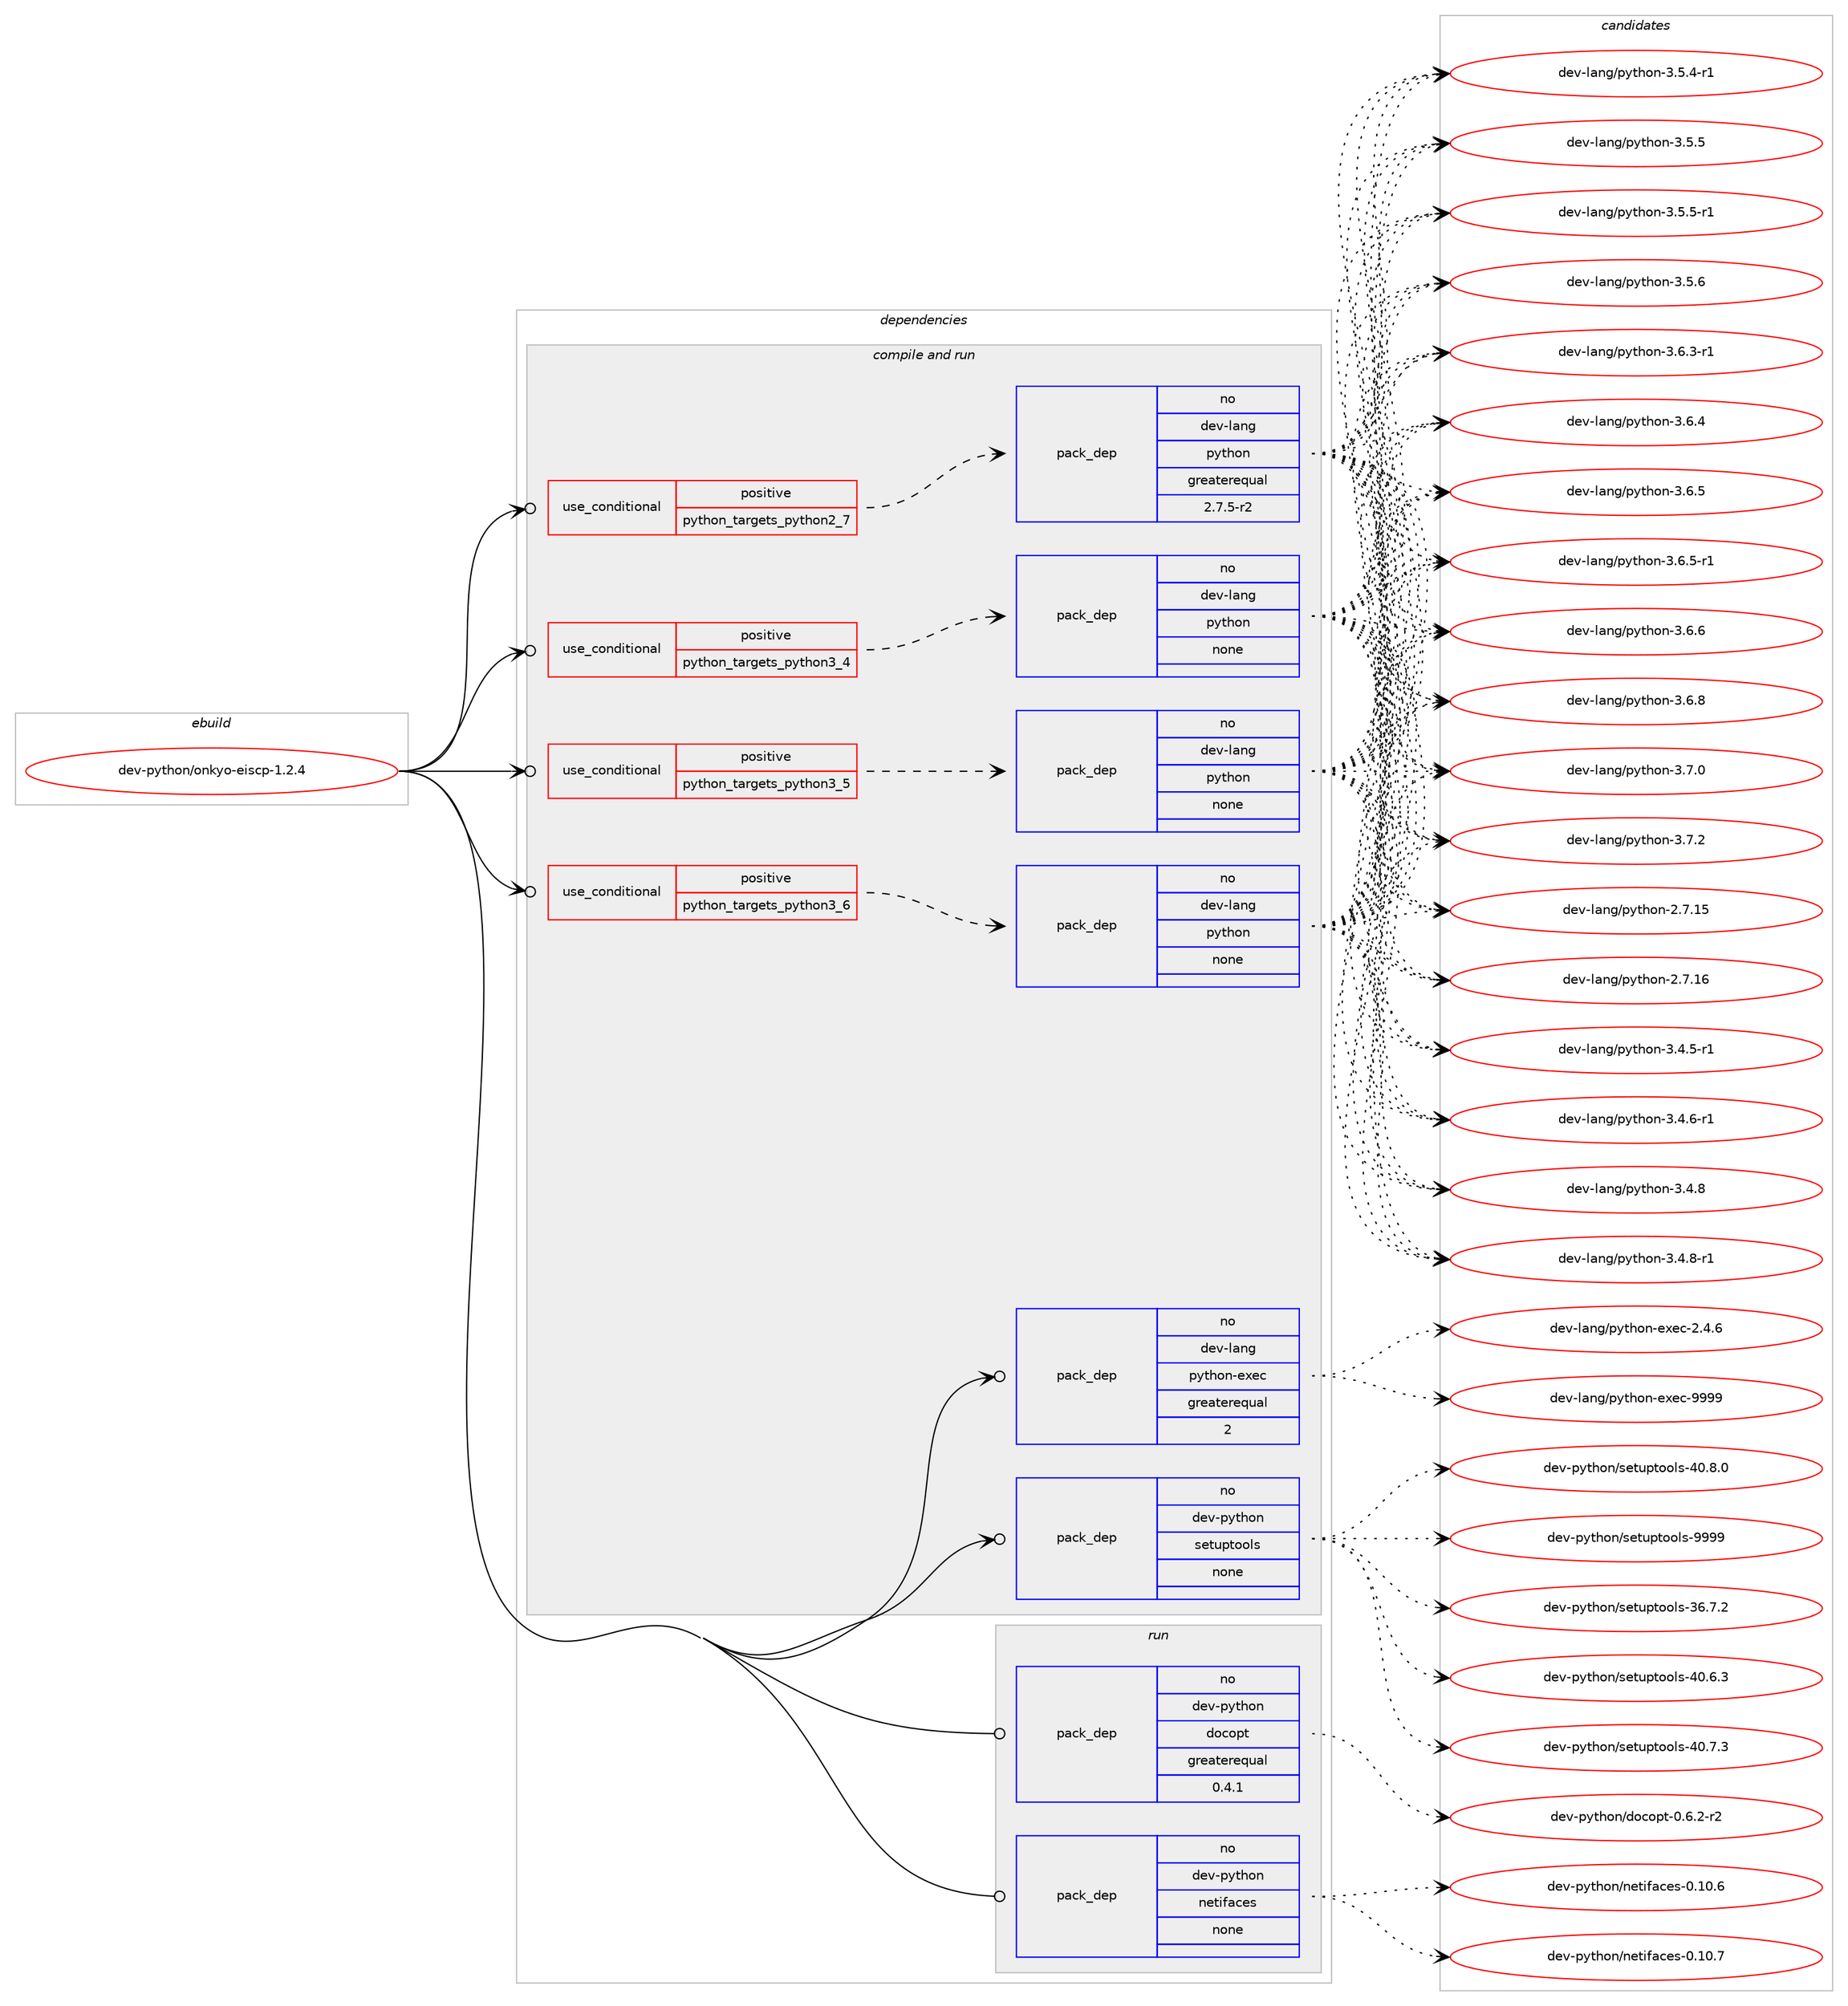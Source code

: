 digraph prolog {

# *************
# Graph options
# *************

newrank=true;
concentrate=true;
compound=true;
graph [rankdir=LR,fontname=Helvetica,fontsize=10,ranksep=1.5];#, ranksep=2.5, nodesep=0.2];
edge  [arrowhead=vee];
node  [fontname=Helvetica,fontsize=10];

# **********
# The ebuild
# **********

subgraph cluster_leftcol {
color=gray;
rank=same;
label=<<i>ebuild</i>>;
id [label="dev-python/onkyo-eiscp-1.2.4", color=red, width=4, href="../dev-python/onkyo-eiscp-1.2.4.svg"];
}

# ****************
# The dependencies
# ****************

subgraph cluster_midcol {
color=gray;
label=<<i>dependencies</i>>;
subgraph cluster_compile {
fillcolor="#eeeeee";
style=filled;
label=<<i>compile</i>>;
}
subgraph cluster_compileandrun {
fillcolor="#eeeeee";
style=filled;
label=<<i>compile and run</i>>;
subgraph cond378537 {
dependency1421942 [label=<<TABLE BORDER="0" CELLBORDER="1" CELLSPACING="0" CELLPADDING="4"><TR><TD ROWSPAN="3" CELLPADDING="10">use_conditional</TD></TR><TR><TD>positive</TD></TR><TR><TD>python_targets_python2_7</TD></TR></TABLE>>, shape=none, color=red];
subgraph pack1020128 {
dependency1421943 [label=<<TABLE BORDER="0" CELLBORDER="1" CELLSPACING="0" CELLPADDING="4" WIDTH="220"><TR><TD ROWSPAN="6" CELLPADDING="30">pack_dep</TD></TR><TR><TD WIDTH="110">no</TD></TR><TR><TD>dev-lang</TD></TR><TR><TD>python</TD></TR><TR><TD>greaterequal</TD></TR><TR><TD>2.7.5-r2</TD></TR></TABLE>>, shape=none, color=blue];
}
dependency1421942:e -> dependency1421943:w [weight=20,style="dashed",arrowhead="vee"];
}
id:e -> dependency1421942:w [weight=20,style="solid",arrowhead="odotvee"];
subgraph cond378538 {
dependency1421944 [label=<<TABLE BORDER="0" CELLBORDER="1" CELLSPACING="0" CELLPADDING="4"><TR><TD ROWSPAN="3" CELLPADDING="10">use_conditional</TD></TR><TR><TD>positive</TD></TR><TR><TD>python_targets_python3_4</TD></TR></TABLE>>, shape=none, color=red];
subgraph pack1020129 {
dependency1421945 [label=<<TABLE BORDER="0" CELLBORDER="1" CELLSPACING="0" CELLPADDING="4" WIDTH="220"><TR><TD ROWSPAN="6" CELLPADDING="30">pack_dep</TD></TR><TR><TD WIDTH="110">no</TD></TR><TR><TD>dev-lang</TD></TR><TR><TD>python</TD></TR><TR><TD>none</TD></TR><TR><TD></TD></TR></TABLE>>, shape=none, color=blue];
}
dependency1421944:e -> dependency1421945:w [weight=20,style="dashed",arrowhead="vee"];
}
id:e -> dependency1421944:w [weight=20,style="solid",arrowhead="odotvee"];
subgraph cond378539 {
dependency1421946 [label=<<TABLE BORDER="0" CELLBORDER="1" CELLSPACING="0" CELLPADDING="4"><TR><TD ROWSPAN="3" CELLPADDING="10">use_conditional</TD></TR><TR><TD>positive</TD></TR><TR><TD>python_targets_python3_5</TD></TR></TABLE>>, shape=none, color=red];
subgraph pack1020130 {
dependency1421947 [label=<<TABLE BORDER="0" CELLBORDER="1" CELLSPACING="0" CELLPADDING="4" WIDTH="220"><TR><TD ROWSPAN="6" CELLPADDING="30">pack_dep</TD></TR><TR><TD WIDTH="110">no</TD></TR><TR><TD>dev-lang</TD></TR><TR><TD>python</TD></TR><TR><TD>none</TD></TR><TR><TD></TD></TR></TABLE>>, shape=none, color=blue];
}
dependency1421946:e -> dependency1421947:w [weight=20,style="dashed",arrowhead="vee"];
}
id:e -> dependency1421946:w [weight=20,style="solid",arrowhead="odotvee"];
subgraph cond378540 {
dependency1421948 [label=<<TABLE BORDER="0" CELLBORDER="1" CELLSPACING="0" CELLPADDING="4"><TR><TD ROWSPAN="3" CELLPADDING="10">use_conditional</TD></TR><TR><TD>positive</TD></TR><TR><TD>python_targets_python3_6</TD></TR></TABLE>>, shape=none, color=red];
subgraph pack1020131 {
dependency1421949 [label=<<TABLE BORDER="0" CELLBORDER="1" CELLSPACING="0" CELLPADDING="4" WIDTH="220"><TR><TD ROWSPAN="6" CELLPADDING="30">pack_dep</TD></TR><TR><TD WIDTH="110">no</TD></TR><TR><TD>dev-lang</TD></TR><TR><TD>python</TD></TR><TR><TD>none</TD></TR><TR><TD></TD></TR></TABLE>>, shape=none, color=blue];
}
dependency1421948:e -> dependency1421949:w [weight=20,style="dashed",arrowhead="vee"];
}
id:e -> dependency1421948:w [weight=20,style="solid",arrowhead="odotvee"];
subgraph pack1020132 {
dependency1421950 [label=<<TABLE BORDER="0" CELLBORDER="1" CELLSPACING="0" CELLPADDING="4" WIDTH="220"><TR><TD ROWSPAN="6" CELLPADDING="30">pack_dep</TD></TR><TR><TD WIDTH="110">no</TD></TR><TR><TD>dev-lang</TD></TR><TR><TD>python-exec</TD></TR><TR><TD>greaterequal</TD></TR><TR><TD>2</TD></TR></TABLE>>, shape=none, color=blue];
}
id:e -> dependency1421950:w [weight=20,style="solid",arrowhead="odotvee"];
subgraph pack1020133 {
dependency1421951 [label=<<TABLE BORDER="0" CELLBORDER="1" CELLSPACING="0" CELLPADDING="4" WIDTH="220"><TR><TD ROWSPAN="6" CELLPADDING="30">pack_dep</TD></TR><TR><TD WIDTH="110">no</TD></TR><TR><TD>dev-python</TD></TR><TR><TD>setuptools</TD></TR><TR><TD>none</TD></TR><TR><TD></TD></TR></TABLE>>, shape=none, color=blue];
}
id:e -> dependency1421951:w [weight=20,style="solid",arrowhead="odotvee"];
}
subgraph cluster_run {
fillcolor="#eeeeee";
style=filled;
label=<<i>run</i>>;
subgraph pack1020134 {
dependency1421952 [label=<<TABLE BORDER="0" CELLBORDER="1" CELLSPACING="0" CELLPADDING="4" WIDTH="220"><TR><TD ROWSPAN="6" CELLPADDING="30">pack_dep</TD></TR><TR><TD WIDTH="110">no</TD></TR><TR><TD>dev-python</TD></TR><TR><TD>docopt</TD></TR><TR><TD>greaterequal</TD></TR><TR><TD>0.4.1</TD></TR></TABLE>>, shape=none, color=blue];
}
id:e -> dependency1421952:w [weight=20,style="solid",arrowhead="odot"];
subgraph pack1020135 {
dependency1421953 [label=<<TABLE BORDER="0" CELLBORDER="1" CELLSPACING="0" CELLPADDING="4" WIDTH="220"><TR><TD ROWSPAN="6" CELLPADDING="30">pack_dep</TD></TR><TR><TD WIDTH="110">no</TD></TR><TR><TD>dev-python</TD></TR><TR><TD>netifaces</TD></TR><TR><TD>none</TD></TR><TR><TD></TD></TR></TABLE>>, shape=none, color=blue];
}
id:e -> dependency1421953:w [weight=20,style="solid",arrowhead="odot"];
}
}

# **************
# The candidates
# **************

subgraph cluster_choices {
rank=same;
color=gray;
label=<<i>candidates</i>>;

subgraph choice1020128 {
color=black;
nodesep=1;
choice10010111845108971101034711212111610411111045504655464953 [label="dev-lang/python-2.7.15", color=red, width=4,href="../dev-lang/python-2.7.15.svg"];
choice10010111845108971101034711212111610411111045504655464954 [label="dev-lang/python-2.7.16", color=red, width=4,href="../dev-lang/python-2.7.16.svg"];
choice1001011184510897110103471121211161041111104551465246534511449 [label="dev-lang/python-3.4.5-r1", color=red, width=4,href="../dev-lang/python-3.4.5-r1.svg"];
choice1001011184510897110103471121211161041111104551465246544511449 [label="dev-lang/python-3.4.6-r1", color=red, width=4,href="../dev-lang/python-3.4.6-r1.svg"];
choice100101118451089711010347112121116104111110455146524656 [label="dev-lang/python-3.4.8", color=red, width=4,href="../dev-lang/python-3.4.8.svg"];
choice1001011184510897110103471121211161041111104551465246564511449 [label="dev-lang/python-3.4.8-r1", color=red, width=4,href="../dev-lang/python-3.4.8-r1.svg"];
choice1001011184510897110103471121211161041111104551465346524511449 [label="dev-lang/python-3.5.4-r1", color=red, width=4,href="../dev-lang/python-3.5.4-r1.svg"];
choice100101118451089711010347112121116104111110455146534653 [label="dev-lang/python-3.5.5", color=red, width=4,href="../dev-lang/python-3.5.5.svg"];
choice1001011184510897110103471121211161041111104551465346534511449 [label="dev-lang/python-3.5.5-r1", color=red, width=4,href="../dev-lang/python-3.5.5-r1.svg"];
choice100101118451089711010347112121116104111110455146534654 [label="dev-lang/python-3.5.6", color=red, width=4,href="../dev-lang/python-3.5.6.svg"];
choice1001011184510897110103471121211161041111104551465446514511449 [label="dev-lang/python-3.6.3-r1", color=red, width=4,href="../dev-lang/python-3.6.3-r1.svg"];
choice100101118451089711010347112121116104111110455146544652 [label="dev-lang/python-3.6.4", color=red, width=4,href="../dev-lang/python-3.6.4.svg"];
choice100101118451089711010347112121116104111110455146544653 [label="dev-lang/python-3.6.5", color=red, width=4,href="../dev-lang/python-3.6.5.svg"];
choice1001011184510897110103471121211161041111104551465446534511449 [label="dev-lang/python-3.6.5-r1", color=red, width=4,href="../dev-lang/python-3.6.5-r1.svg"];
choice100101118451089711010347112121116104111110455146544654 [label="dev-lang/python-3.6.6", color=red, width=4,href="../dev-lang/python-3.6.6.svg"];
choice100101118451089711010347112121116104111110455146544656 [label="dev-lang/python-3.6.8", color=red, width=4,href="../dev-lang/python-3.6.8.svg"];
choice100101118451089711010347112121116104111110455146554648 [label="dev-lang/python-3.7.0", color=red, width=4,href="../dev-lang/python-3.7.0.svg"];
choice100101118451089711010347112121116104111110455146554650 [label="dev-lang/python-3.7.2", color=red, width=4,href="../dev-lang/python-3.7.2.svg"];
dependency1421943:e -> choice10010111845108971101034711212111610411111045504655464953:w [style=dotted,weight="100"];
dependency1421943:e -> choice10010111845108971101034711212111610411111045504655464954:w [style=dotted,weight="100"];
dependency1421943:e -> choice1001011184510897110103471121211161041111104551465246534511449:w [style=dotted,weight="100"];
dependency1421943:e -> choice1001011184510897110103471121211161041111104551465246544511449:w [style=dotted,weight="100"];
dependency1421943:e -> choice100101118451089711010347112121116104111110455146524656:w [style=dotted,weight="100"];
dependency1421943:e -> choice1001011184510897110103471121211161041111104551465246564511449:w [style=dotted,weight="100"];
dependency1421943:e -> choice1001011184510897110103471121211161041111104551465346524511449:w [style=dotted,weight="100"];
dependency1421943:e -> choice100101118451089711010347112121116104111110455146534653:w [style=dotted,weight="100"];
dependency1421943:e -> choice1001011184510897110103471121211161041111104551465346534511449:w [style=dotted,weight="100"];
dependency1421943:e -> choice100101118451089711010347112121116104111110455146534654:w [style=dotted,weight="100"];
dependency1421943:e -> choice1001011184510897110103471121211161041111104551465446514511449:w [style=dotted,weight="100"];
dependency1421943:e -> choice100101118451089711010347112121116104111110455146544652:w [style=dotted,weight="100"];
dependency1421943:e -> choice100101118451089711010347112121116104111110455146544653:w [style=dotted,weight="100"];
dependency1421943:e -> choice1001011184510897110103471121211161041111104551465446534511449:w [style=dotted,weight="100"];
dependency1421943:e -> choice100101118451089711010347112121116104111110455146544654:w [style=dotted,weight="100"];
dependency1421943:e -> choice100101118451089711010347112121116104111110455146544656:w [style=dotted,weight="100"];
dependency1421943:e -> choice100101118451089711010347112121116104111110455146554648:w [style=dotted,weight="100"];
dependency1421943:e -> choice100101118451089711010347112121116104111110455146554650:w [style=dotted,weight="100"];
}
subgraph choice1020129 {
color=black;
nodesep=1;
choice10010111845108971101034711212111610411111045504655464953 [label="dev-lang/python-2.7.15", color=red, width=4,href="../dev-lang/python-2.7.15.svg"];
choice10010111845108971101034711212111610411111045504655464954 [label="dev-lang/python-2.7.16", color=red, width=4,href="../dev-lang/python-2.7.16.svg"];
choice1001011184510897110103471121211161041111104551465246534511449 [label="dev-lang/python-3.4.5-r1", color=red, width=4,href="../dev-lang/python-3.4.5-r1.svg"];
choice1001011184510897110103471121211161041111104551465246544511449 [label="dev-lang/python-3.4.6-r1", color=red, width=4,href="../dev-lang/python-3.4.6-r1.svg"];
choice100101118451089711010347112121116104111110455146524656 [label="dev-lang/python-3.4.8", color=red, width=4,href="../dev-lang/python-3.4.8.svg"];
choice1001011184510897110103471121211161041111104551465246564511449 [label="dev-lang/python-3.4.8-r1", color=red, width=4,href="../dev-lang/python-3.4.8-r1.svg"];
choice1001011184510897110103471121211161041111104551465346524511449 [label="dev-lang/python-3.5.4-r1", color=red, width=4,href="../dev-lang/python-3.5.4-r1.svg"];
choice100101118451089711010347112121116104111110455146534653 [label="dev-lang/python-3.5.5", color=red, width=4,href="../dev-lang/python-3.5.5.svg"];
choice1001011184510897110103471121211161041111104551465346534511449 [label="dev-lang/python-3.5.5-r1", color=red, width=4,href="../dev-lang/python-3.5.5-r1.svg"];
choice100101118451089711010347112121116104111110455146534654 [label="dev-lang/python-3.5.6", color=red, width=4,href="../dev-lang/python-3.5.6.svg"];
choice1001011184510897110103471121211161041111104551465446514511449 [label="dev-lang/python-3.6.3-r1", color=red, width=4,href="../dev-lang/python-3.6.3-r1.svg"];
choice100101118451089711010347112121116104111110455146544652 [label="dev-lang/python-3.6.4", color=red, width=4,href="../dev-lang/python-3.6.4.svg"];
choice100101118451089711010347112121116104111110455146544653 [label="dev-lang/python-3.6.5", color=red, width=4,href="../dev-lang/python-3.6.5.svg"];
choice1001011184510897110103471121211161041111104551465446534511449 [label="dev-lang/python-3.6.5-r1", color=red, width=4,href="../dev-lang/python-3.6.5-r1.svg"];
choice100101118451089711010347112121116104111110455146544654 [label="dev-lang/python-3.6.6", color=red, width=4,href="../dev-lang/python-3.6.6.svg"];
choice100101118451089711010347112121116104111110455146544656 [label="dev-lang/python-3.6.8", color=red, width=4,href="../dev-lang/python-3.6.8.svg"];
choice100101118451089711010347112121116104111110455146554648 [label="dev-lang/python-3.7.0", color=red, width=4,href="../dev-lang/python-3.7.0.svg"];
choice100101118451089711010347112121116104111110455146554650 [label="dev-lang/python-3.7.2", color=red, width=4,href="../dev-lang/python-3.7.2.svg"];
dependency1421945:e -> choice10010111845108971101034711212111610411111045504655464953:w [style=dotted,weight="100"];
dependency1421945:e -> choice10010111845108971101034711212111610411111045504655464954:w [style=dotted,weight="100"];
dependency1421945:e -> choice1001011184510897110103471121211161041111104551465246534511449:w [style=dotted,weight="100"];
dependency1421945:e -> choice1001011184510897110103471121211161041111104551465246544511449:w [style=dotted,weight="100"];
dependency1421945:e -> choice100101118451089711010347112121116104111110455146524656:w [style=dotted,weight="100"];
dependency1421945:e -> choice1001011184510897110103471121211161041111104551465246564511449:w [style=dotted,weight="100"];
dependency1421945:e -> choice1001011184510897110103471121211161041111104551465346524511449:w [style=dotted,weight="100"];
dependency1421945:e -> choice100101118451089711010347112121116104111110455146534653:w [style=dotted,weight="100"];
dependency1421945:e -> choice1001011184510897110103471121211161041111104551465346534511449:w [style=dotted,weight="100"];
dependency1421945:e -> choice100101118451089711010347112121116104111110455146534654:w [style=dotted,weight="100"];
dependency1421945:e -> choice1001011184510897110103471121211161041111104551465446514511449:w [style=dotted,weight="100"];
dependency1421945:e -> choice100101118451089711010347112121116104111110455146544652:w [style=dotted,weight="100"];
dependency1421945:e -> choice100101118451089711010347112121116104111110455146544653:w [style=dotted,weight="100"];
dependency1421945:e -> choice1001011184510897110103471121211161041111104551465446534511449:w [style=dotted,weight="100"];
dependency1421945:e -> choice100101118451089711010347112121116104111110455146544654:w [style=dotted,weight="100"];
dependency1421945:e -> choice100101118451089711010347112121116104111110455146544656:w [style=dotted,weight="100"];
dependency1421945:e -> choice100101118451089711010347112121116104111110455146554648:w [style=dotted,weight="100"];
dependency1421945:e -> choice100101118451089711010347112121116104111110455146554650:w [style=dotted,weight="100"];
}
subgraph choice1020130 {
color=black;
nodesep=1;
choice10010111845108971101034711212111610411111045504655464953 [label="dev-lang/python-2.7.15", color=red, width=4,href="../dev-lang/python-2.7.15.svg"];
choice10010111845108971101034711212111610411111045504655464954 [label="dev-lang/python-2.7.16", color=red, width=4,href="../dev-lang/python-2.7.16.svg"];
choice1001011184510897110103471121211161041111104551465246534511449 [label="dev-lang/python-3.4.5-r1", color=red, width=4,href="../dev-lang/python-3.4.5-r1.svg"];
choice1001011184510897110103471121211161041111104551465246544511449 [label="dev-lang/python-3.4.6-r1", color=red, width=4,href="../dev-lang/python-3.4.6-r1.svg"];
choice100101118451089711010347112121116104111110455146524656 [label="dev-lang/python-3.4.8", color=red, width=4,href="../dev-lang/python-3.4.8.svg"];
choice1001011184510897110103471121211161041111104551465246564511449 [label="dev-lang/python-3.4.8-r1", color=red, width=4,href="../dev-lang/python-3.4.8-r1.svg"];
choice1001011184510897110103471121211161041111104551465346524511449 [label="dev-lang/python-3.5.4-r1", color=red, width=4,href="../dev-lang/python-3.5.4-r1.svg"];
choice100101118451089711010347112121116104111110455146534653 [label="dev-lang/python-3.5.5", color=red, width=4,href="../dev-lang/python-3.5.5.svg"];
choice1001011184510897110103471121211161041111104551465346534511449 [label="dev-lang/python-3.5.5-r1", color=red, width=4,href="../dev-lang/python-3.5.5-r1.svg"];
choice100101118451089711010347112121116104111110455146534654 [label="dev-lang/python-3.5.6", color=red, width=4,href="../dev-lang/python-3.5.6.svg"];
choice1001011184510897110103471121211161041111104551465446514511449 [label="dev-lang/python-3.6.3-r1", color=red, width=4,href="../dev-lang/python-3.6.3-r1.svg"];
choice100101118451089711010347112121116104111110455146544652 [label="dev-lang/python-3.6.4", color=red, width=4,href="../dev-lang/python-3.6.4.svg"];
choice100101118451089711010347112121116104111110455146544653 [label="dev-lang/python-3.6.5", color=red, width=4,href="../dev-lang/python-3.6.5.svg"];
choice1001011184510897110103471121211161041111104551465446534511449 [label="dev-lang/python-3.6.5-r1", color=red, width=4,href="../dev-lang/python-3.6.5-r1.svg"];
choice100101118451089711010347112121116104111110455146544654 [label="dev-lang/python-3.6.6", color=red, width=4,href="../dev-lang/python-3.6.6.svg"];
choice100101118451089711010347112121116104111110455146544656 [label="dev-lang/python-3.6.8", color=red, width=4,href="../dev-lang/python-3.6.8.svg"];
choice100101118451089711010347112121116104111110455146554648 [label="dev-lang/python-3.7.0", color=red, width=4,href="../dev-lang/python-3.7.0.svg"];
choice100101118451089711010347112121116104111110455146554650 [label="dev-lang/python-3.7.2", color=red, width=4,href="../dev-lang/python-3.7.2.svg"];
dependency1421947:e -> choice10010111845108971101034711212111610411111045504655464953:w [style=dotted,weight="100"];
dependency1421947:e -> choice10010111845108971101034711212111610411111045504655464954:w [style=dotted,weight="100"];
dependency1421947:e -> choice1001011184510897110103471121211161041111104551465246534511449:w [style=dotted,weight="100"];
dependency1421947:e -> choice1001011184510897110103471121211161041111104551465246544511449:w [style=dotted,weight="100"];
dependency1421947:e -> choice100101118451089711010347112121116104111110455146524656:w [style=dotted,weight="100"];
dependency1421947:e -> choice1001011184510897110103471121211161041111104551465246564511449:w [style=dotted,weight="100"];
dependency1421947:e -> choice1001011184510897110103471121211161041111104551465346524511449:w [style=dotted,weight="100"];
dependency1421947:e -> choice100101118451089711010347112121116104111110455146534653:w [style=dotted,weight="100"];
dependency1421947:e -> choice1001011184510897110103471121211161041111104551465346534511449:w [style=dotted,weight="100"];
dependency1421947:e -> choice100101118451089711010347112121116104111110455146534654:w [style=dotted,weight="100"];
dependency1421947:e -> choice1001011184510897110103471121211161041111104551465446514511449:w [style=dotted,weight="100"];
dependency1421947:e -> choice100101118451089711010347112121116104111110455146544652:w [style=dotted,weight="100"];
dependency1421947:e -> choice100101118451089711010347112121116104111110455146544653:w [style=dotted,weight="100"];
dependency1421947:e -> choice1001011184510897110103471121211161041111104551465446534511449:w [style=dotted,weight="100"];
dependency1421947:e -> choice100101118451089711010347112121116104111110455146544654:w [style=dotted,weight="100"];
dependency1421947:e -> choice100101118451089711010347112121116104111110455146544656:w [style=dotted,weight="100"];
dependency1421947:e -> choice100101118451089711010347112121116104111110455146554648:w [style=dotted,weight="100"];
dependency1421947:e -> choice100101118451089711010347112121116104111110455146554650:w [style=dotted,weight="100"];
}
subgraph choice1020131 {
color=black;
nodesep=1;
choice10010111845108971101034711212111610411111045504655464953 [label="dev-lang/python-2.7.15", color=red, width=4,href="../dev-lang/python-2.7.15.svg"];
choice10010111845108971101034711212111610411111045504655464954 [label="dev-lang/python-2.7.16", color=red, width=4,href="../dev-lang/python-2.7.16.svg"];
choice1001011184510897110103471121211161041111104551465246534511449 [label="dev-lang/python-3.4.5-r1", color=red, width=4,href="../dev-lang/python-3.4.5-r1.svg"];
choice1001011184510897110103471121211161041111104551465246544511449 [label="dev-lang/python-3.4.6-r1", color=red, width=4,href="../dev-lang/python-3.4.6-r1.svg"];
choice100101118451089711010347112121116104111110455146524656 [label="dev-lang/python-3.4.8", color=red, width=4,href="../dev-lang/python-3.4.8.svg"];
choice1001011184510897110103471121211161041111104551465246564511449 [label="dev-lang/python-3.4.8-r1", color=red, width=4,href="../dev-lang/python-3.4.8-r1.svg"];
choice1001011184510897110103471121211161041111104551465346524511449 [label="dev-lang/python-3.5.4-r1", color=red, width=4,href="../dev-lang/python-3.5.4-r1.svg"];
choice100101118451089711010347112121116104111110455146534653 [label="dev-lang/python-3.5.5", color=red, width=4,href="../dev-lang/python-3.5.5.svg"];
choice1001011184510897110103471121211161041111104551465346534511449 [label="dev-lang/python-3.5.5-r1", color=red, width=4,href="../dev-lang/python-3.5.5-r1.svg"];
choice100101118451089711010347112121116104111110455146534654 [label="dev-lang/python-3.5.6", color=red, width=4,href="../dev-lang/python-3.5.6.svg"];
choice1001011184510897110103471121211161041111104551465446514511449 [label="dev-lang/python-3.6.3-r1", color=red, width=4,href="../dev-lang/python-3.6.3-r1.svg"];
choice100101118451089711010347112121116104111110455146544652 [label="dev-lang/python-3.6.4", color=red, width=4,href="../dev-lang/python-3.6.4.svg"];
choice100101118451089711010347112121116104111110455146544653 [label="dev-lang/python-3.6.5", color=red, width=4,href="../dev-lang/python-3.6.5.svg"];
choice1001011184510897110103471121211161041111104551465446534511449 [label="dev-lang/python-3.6.5-r1", color=red, width=4,href="../dev-lang/python-3.6.5-r1.svg"];
choice100101118451089711010347112121116104111110455146544654 [label="dev-lang/python-3.6.6", color=red, width=4,href="../dev-lang/python-3.6.6.svg"];
choice100101118451089711010347112121116104111110455146544656 [label="dev-lang/python-3.6.8", color=red, width=4,href="../dev-lang/python-3.6.8.svg"];
choice100101118451089711010347112121116104111110455146554648 [label="dev-lang/python-3.7.0", color=red, width=4,href="../dev-lang/python-3.7.0.svg"];
choice100101118451089711010347112121116104111110455146554650 [label="dev-lang/python-3.7.2", color=red, width=4,href="../dev-lang/python-3.7.2.svg"];
dependency1421949:e -> choice10010111845108971101034711212111610411111045504655464953:w [style=dotted,weight="100"];
dependency1421949:e -> choice10010111845108971101034711212111610411111045504655464954:w [style=dotted,weight="100"];
dependency1421949:e -> choice1001011184510897110103471121211161041111104551465246534511449:w [style=dotted,weight="100"];
dependency1421949:e -> choice1001011184510897110103471121211161041111104551465246544511449:w [style=dotted,weight="100"];
dependency1421949:e -> choice100101118451089711010347112121116104111110455146524656:w [style=dotted,weight="100"];
dependency1421949:e -> choice1001011184510897110103471121211161041111104551465246564511449:w [style=dotted,weight="100"];
dependency1421949:e -> choice1001011184510897110103471121211161041111104551465346524511449:w [style=dotted,weight="100"];
dependency1421949:e -> choice100101118451089711010347112121116104111110455146534653:w [style=dotted,weight="100"];
dependency1421949:e -> choice1001011184510897110103471121211161041111104551465346534511449:w [style=dotted,weight="100"];
dependency1421949:e -> choice100101118451089711010347112121116104111110455146534654:w [style=dotted,weight="100"];
dependency1421949:e -> choice1001011184510897110103471121211161041111104551465446514511449:w [style=dotted,weight="100"];
dependency1421949:e -> choice100101118451089711010347112121116104111110455146544652:w [style=dotted,weight="100"];
dependency1421949:e -> choice100101118451089711010347112121116104111110455146544653:w [style=dotted,weight="100"];
dependency1421949:e -> choice1001011184510897110103471121211161041111104551465446534511449:w [style=dotted,weight="100"];
dependency1421949:e -> choice100101118451089711010347112121116104111110455146544654:w [style=dotted,weight="100"];
dependency1421949:e -> choice100101118451089711010347112121116104111110455146544656:w [style=dotted,weight="100"];
dependency1421949:e -> choice100101118451089711010347112121116104111110455146554648:w [style=dotted,weight="100"];
dependency1421949:e -> choice100101118451089711010347112121116104111110455146554650:w [style=dotted,weight="100"];
}
subgraph choice1020132 {
color=black;
nodesep=1;
choice1001011184510897110103471121211161041111104510112010199455046524654 [label="dev-lang/python-exec-2.4.6", color=red, width=4,href="../dev-lang/python-exec-2.4.6.svg"];
choice10010111845108971101034711212111610411111045101120101994557575757 [label="dev-lang/python-exec-9999", color=red, width=4,href="../dev-lang/python-exec-9999.svg"];
dependency1421950:e -> choice1001011184510897110103471121211161041111104510112010199455046524654:w [style=dotted,weight="100"];
dependency1421950:e -> choice10010111845108971101034711212111610411111045101120101994557575757:w [style=dotted,weight="100"];
}
subgraph choice1020133 {
color=black;
nodesep=1;
choice100101118451121211161041111104711510111611711211611111110811545515446554650 [label="dev-python/setuptools-36.7.2", color=red, width=4,href="../dev-python/setuptools-36.7.2.svg"];
choice100101118451121211161041111104711510111611711211611111110811545524846544651 [label="dev-python/setuptools-40.6.3", color=red, width=4,href="../dev-python/setuptools-40.6.3.svg"];
choice100101118451121211161041111104711510111611711211611111110811545524846554651 [label="dev-python/setuptools-40.7.3", color=red, width=4,href="../dev-python/setuptools-40.7.3.svg"];
choice100101118451121211161041111104711510111611711211611111110811545524846564648 [label="dev-python/setuptools-40.8.0", color=red, width=4,href="../dev-python/setuptools-40.8.0.svg"];
choice10010111845112121116104111110471151011161171121161111111081154557575757 [label="dev-python/setuptools-9999", color=red, width=4,href="../dev-python/setuptools-9999.svg"];
dependency1421951:e -> choice100101118451121211161041111104711510111611711211611111110811545515446554650:w [style=dotted,weight="100"];
dependency1421951:e -> choice100101118451121211161041111104711510111611711211611111110811545524846544651:w [style=dotted,weight="100"];
dependency1421951:e -> choice100101118451121211161041111104711510111611711211611111110811545524846554651:w [style=dotted,weight="100"];
dependency1421951:e -> choice100101118451121211161041111104711510111611711211611111110811545524846564648:w [style=dotted,weight="100"];
dependency1421951:e -> choice10010111845112121116104111110471151011161171121161111111081154557575757:w [style=dotted,weight="100"];
}
subgraph choice1020134 {
color=black;
nodesep=1;
choice1001011184511212111610411111047100111991111121164548465446504511450 [label="dev-python/docopt-0.6.2-r2", color=red, width=4,href="../dev-python/docopt-0.6.2-r2.svg"];
dependency1421952:e -> choice1001011184511212111610411111047100111991111121164548465446504511450:w [style=dotted,weight="100"];
}
subgraph choice1020135 {
color=black;
nodesep=1;
choice1001011184511212111610411111047110101116105102979910111545484649484654 [label="dev-python/netifaces-0.10.6", color=red, width=4,href="../dev-python/netifaces-0.10.6.svg"];
choice1001011184511212111610411111047110101116105102979910111545484649484655 [label="dev-python/netifaces-0.10.7", color=red, width=4,href="../dev-python/netifaces-0.10.7.svg"];
dependency1421953:e -> choice1001011184511212111610411111047110101116105102979910111545484649484654:w [style=dotted,weight="100"];
dependency1421953:e -> choice1001011184511212111610411111047110101116105102979910111545484649484655:w [style=dotted,weight="100"];
}
}

}
